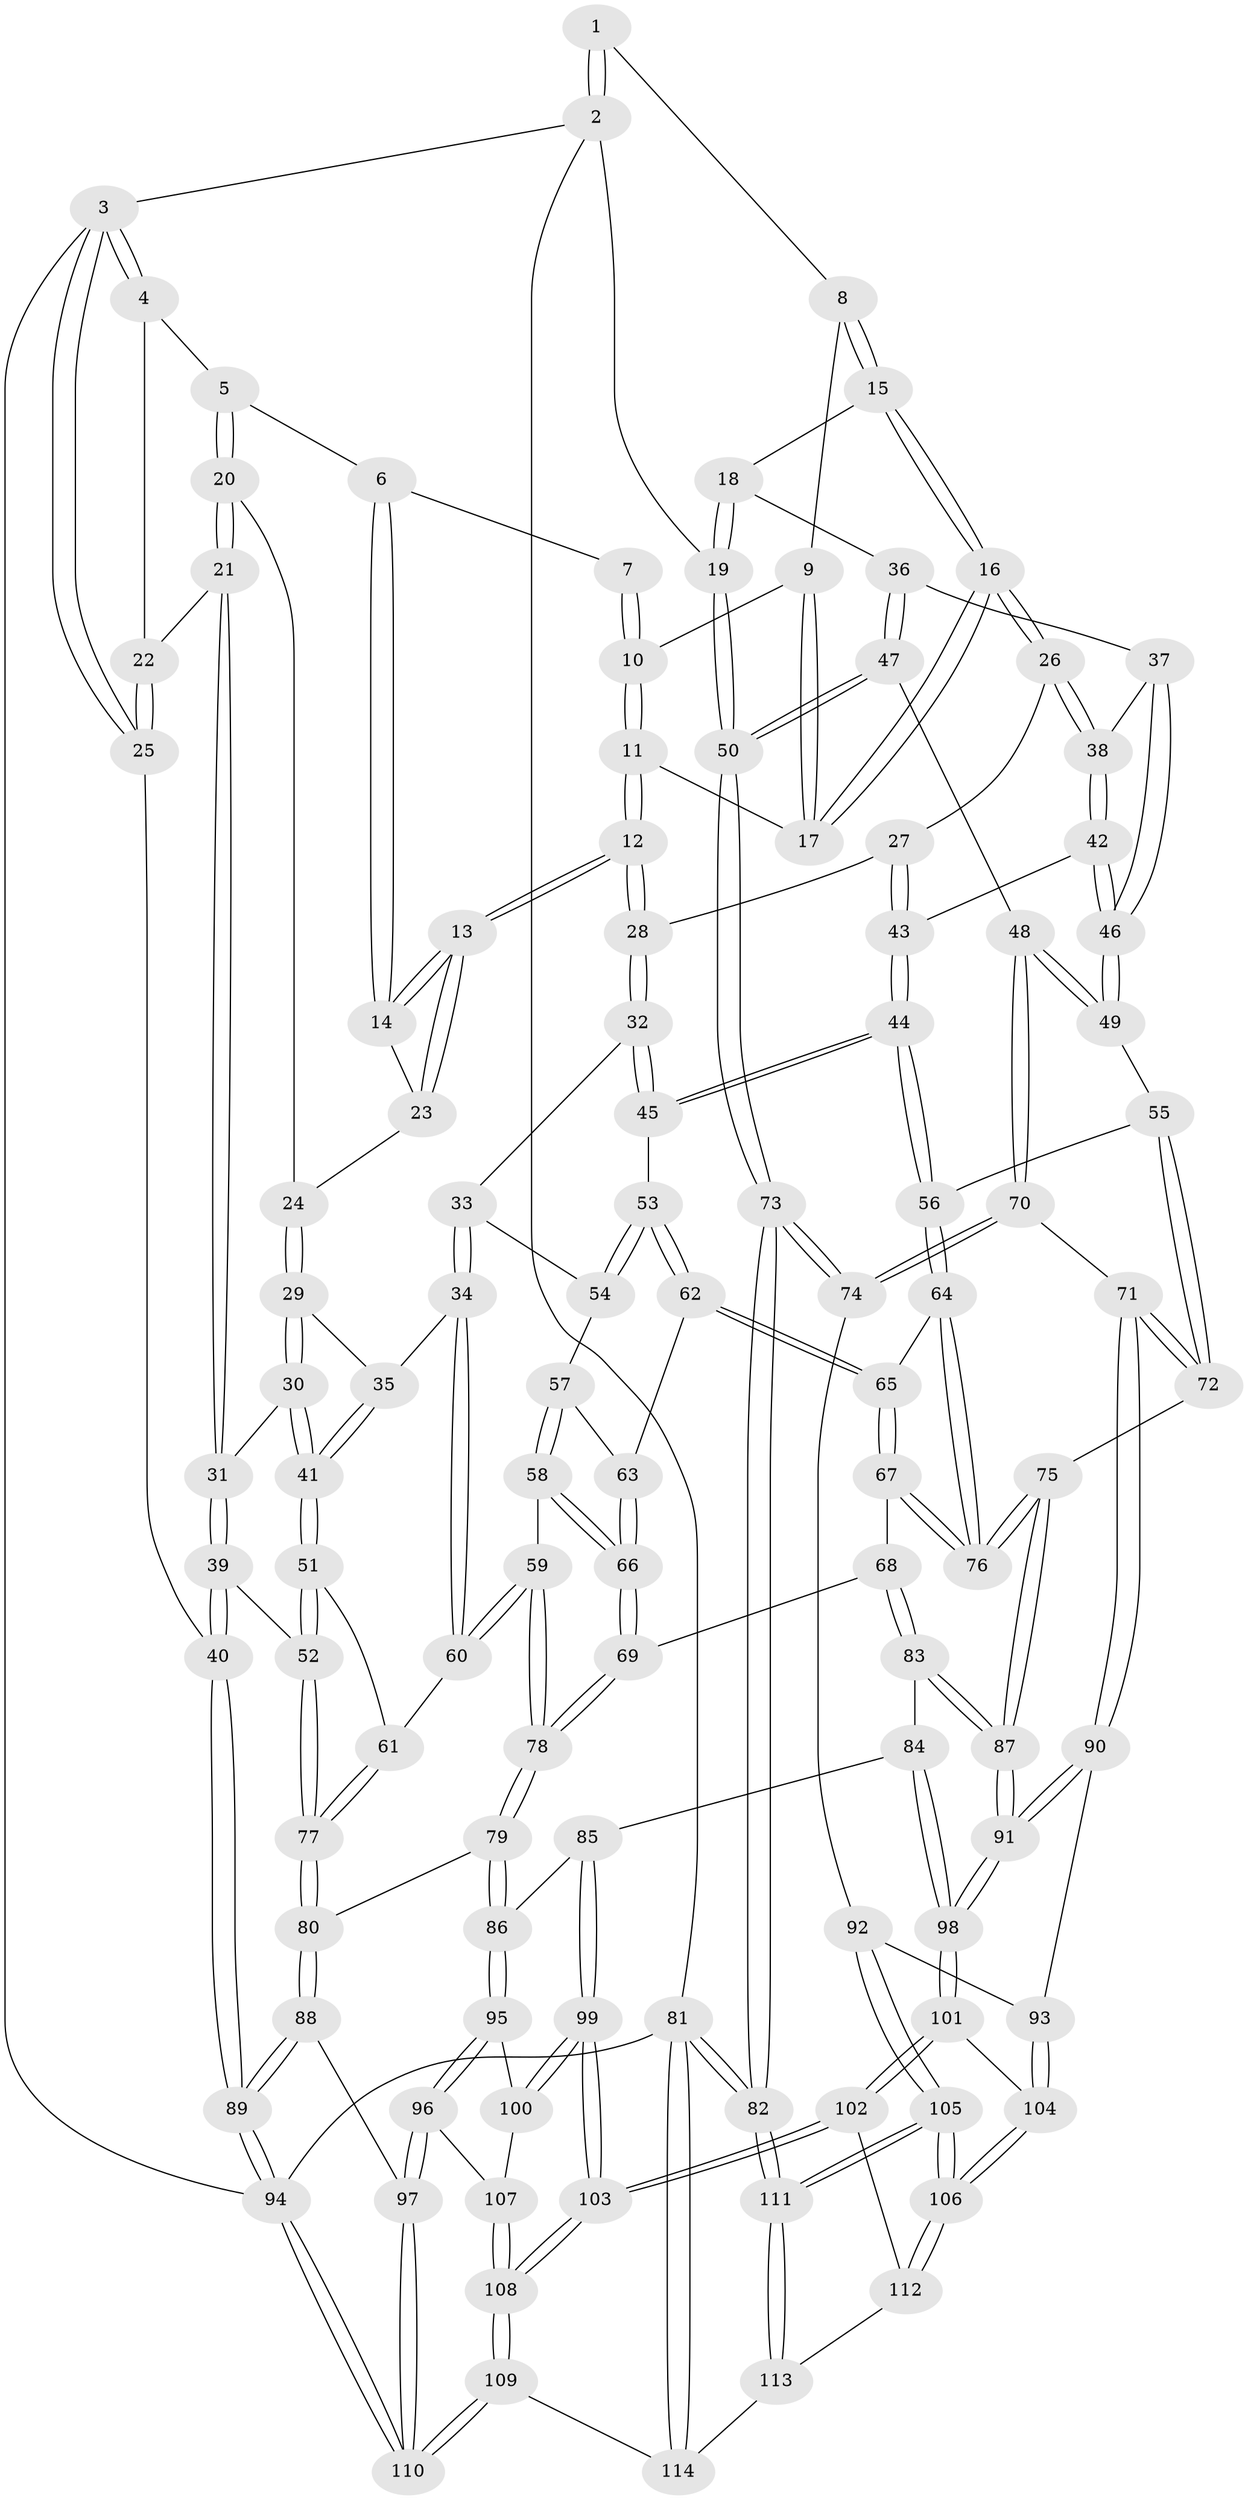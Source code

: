 // Generated by graph-tools (version 1.1) at 2025/11/02/27/25 16:11:55]
// undirected, 114 vertices, 282 edges
graph export_dot {
graph [start="1"]
  node [color=gray90,style=filled];
  1 [pos="+0.7813424493861557+0"];
  2 [pos="+1+0"];
  3 [pos="+0+0"];
  4 [pos="+0.16763563550103752+0"];
  5 [pos="+0.18717000051807164+0"];
  6 [pos="+0.5333007229419788+0"];
  7 [pos="+0.5626261244031971+0"];
  8 [pos="+0.7955083111760661+0"];
  9 [pos="+0.7902627678819277+0"];
  10 [pos="+0.6655620061128752+0.07931667883433556"];
  11 [pos="+0.665889145896308+0.09029363916587184"];
  12 [pos="+0.5157949022476007+0.1229158340322716"];
  13 [pos="+0.5152091962659514+0.12098064721902241"];
  14 [pos="+0.5108664554483274+0.04099610876102533"];
  15 [pos="+0.8326895824424447+0.06807448062180547"];
  16 [pos="+0.7186507310744231+0.15579347543091063"];
  17 [pos="+0.6982657263340238+0.1217438463464397"];
  18 [pos="+0.9003112648712047+0.11767228277045223"];
  19 [pos="+1+0"];
  20 [pos="+0.20185587161714152+0"];
  21 [pos="+0.08553232297312967+0.1251646441742737"];
  22 [pos="+0+0.1171839353479658"];
  23 [pos="+0.29910478369416665+0.06894946454317126"];
  24 [pos="+0.2765428669065997+0.0663271453232463"];
  25 [pos="+0+0.12862128932979638"];
  26 [pos="+0.7178405457895013+0.18443734602978604"];
  27 [pos="+0.5643914366196715+0.1825346548277996"];
  28 [pos="+0.5117265227159274+0.16649591772366656"];
  29 [pos="+0.28649387162111595+0.1380707810031637"];
  30 [pos="+0.15358809807156973+0.23795357083167587"];
  31 [pos="+0.0967846475518901+0.22489918735509432"];
  32 [pos="+0.5039162555448429+0.1783308414540753"];
  33 [pos="+0.45884299973209897+0.22845315178695355"];
  34 [pos="+0.39371732757055916+0.24363661908647996"];
  35 [pos="+0.3179230985599471+0.17907474291959163"];
  36 [pos="+0.8815894375131371+0.2026420999761932"];
  37 [pos="+0.8790741822323646+0.20358083294684523"];
  38 [pos="+0.7201091415636008+0.18974840176981925"];
  39 [pos="+0+0.3826643924525634"];
  40 [pos="+0+0.39226069359067395"];
  41 [pos="+0.21120495476288054+0.31377467352661303"];
  42 [pos="+0.7162005439779439+0.21945230124185855"];
  43 [pos="+0.6585101627079236+0.2884989309219781"];
  44 [pos="+0.6438118294193784+0.3246437369365314"];
  45 [pos="+0.6406106760520969+0.3243347199345019"];
  46 [pos="+0.7956986982976595+0.31481658034774146"];
  47 [pos="+0.9445563995501998+0.26720938558145274"];
  48 [pos="+0.9042933029393313+0.37413622176018824"];
  49 [pos="+0.7993162541823724+0.35374893853006545"];
  50 [pos="+1+0.22872712801651518"];
  51 [pos="+0.22907777062951068+0.3589424345799577"];
  52 [pos="+0+0.3998841333033718"];
  53 [pos="+0.564108794819181+0.3333106370760583"];
  54 [pos="+0.4973917140253657+0.2902251034092195"];
  55 [pos="+0.789749587052395+0.3616850460537406"];
  56 [pos="+0.6844616623563191+0.3958510268886003"];
  57 [pos="+0.4865296262044436+0.34472943291614394"];
  58 [pos="+0.4193283587418124+0.430365183736175"];
  59 [pos="+0.3533983830706611+0.4082734753343964"];
  60 [pos="+0.3290869258160318+0.3833807046767134"];
  61 [pos="+0.26555011508555654+0.38869857480980935"];
  62 [pos="+0.5449812906621891+0.39019652786858194"];
  63 [pos="+0.5196773784832802+0.4016037956893235"];
  64 [pos="+0.6832872757240948+0.3997002238433251"];
  65 [pos="+0.5718331470100209+0.41448054010948343"];
  66 [pos="+0.466035140936497+0.4618140299466005"];
  67 [pos="+0.5615302744172214+0.4733256831755243"];
  68 [pos="+0.49084586374173117+0.5001593625201007"];
  69 [pos="+0.4835419443648112+0.4926197302239016"];
  70 [pos="+0.9610451460410666+0.47087279626890854"];
  71 [pos="+0.8265412240587862+0.5371193107398683"];
  72 [pos="+0.819521758724321+0.5335165622083105"];
  73 [pos="+1+0.5494275182353261"];
  74 [pos="+1+0.5469275535364807"];
  75 [pos="+0.6872200924917833+0.5119763102222815"];
  76 [pos="+0.6801577410461895+0.4930404214770167"];
  77 [pos="+0.17406818899007928+0.5441294112393102"];
  78 [pos="+0.34146504011475165+0.5693044746089014"];
  79 [pos="+0.337448283365976+0.580114689091449"];
  80 [pos="+0.17720394389487945+0.5566212052126145"];
  81 [pos="+1+1"];
  82 [pos="+1+1"];
  83 [pos="+0.4978658503471195+0.5311517262965406"];
  84 [pos="+0.43394408620066294+0.6286968908868142"];
  85 [pos="+0.41079770223086326+0.6334115073518474"];
  86 [pos="+0.35426945761078965+0.6083985634110054"];
  87 [pos="+0.6287555685621693+0.6249767817374726"];
  88 [pos="+0.14211967144004226+0.666463646841067"];
  89 [pos="+0+0.9208366123266551"];
  90 [pos="+0.8314533105778783+0.6298837649916708"];
  91 [pos="+0.6288012594921621+0.6262296216242133"];
  92 [pos="+0.8999948362938754+0.6567046243124208"];
  93 [pos="+0.8360956053000532+0.6431508157455502"];
  94 [pos="+0+1"];
  95 [pos="+0.31085523696472955+0.6728730421192715"];
  96 [pos="+0.22922691599231462+0.7099540714657067"];
  97 [pos="+0.20197627494073603+0.7041390239938197"];
  98 [pos="+0.6086494168332811+0.7416511436931675"];
  99 [pos="+0.39466701929143577+0.7723850615131511"];
  100 [pos="+0.35091249940864866+0.732932700865526"];
  101 [pos="+0.6110772603745787+0.7556134553794233"];
  102 [pos="+0.5848451920285719+0.8164652991774192"];
  103 [pos="+0.4403207549629055+0.9383750839047392"];
  104 [pos="+0.7898300067382622+0.7428392107445607"];
  105 [pos="+1+0.9839462656418305"];
  106 [pos="+1+0.9808644925509118"];
  107 [pos="+0.25134730617264656+0.7323424637699416"];
  108 [pos="+0.42103893890732325+0.9690831687350824"];
  109 [pos="+0.3691916507799333+1"];
  110 [pos="+0.2306940857856548+1"];
  111 [pos="+1+1"];
  112 [pos="+0.6974624339720964+0.8910856346837449"];
  113 [pos="+0.6967525973688448+0.9746532564123345"];
  114 [pos="+0.6043906899896444+1"];
  1 -- 2;
  1 -- 2;
  1 -- 8;
  2 -- 3;
  2 -- 19;
  2 -- 81;
  3 -- 4;
  3 -- 4;
  3 -- 25;
  3 -- 25;
  3 -- 94;
  4 -- 5;
  4 -- 22;
  5 -- 6;
  5 -- 20;
  5 -- 20;
  6 -- 7;
  6 -- 14;
  6 -- 14;
  7 -- 10;
  7 -- 10;
  8 -- 9;
  8 -- 15;
  8 -- 15;
  9 -- 10;
  9 -- 17;
  9 -- 17;
  10 -- 11;
  10 -- 11;
  11 -- 12;
  11 -- 12;
  11 -- 17;
  12 -- 13;
  12 -- 13;
  12 -- 28;
  12 -- 28;
  13 -- 14;
  13 -- 14;
  13 -- 23;
  13 -- 23;
  14 -- 23;
  15 -- 16;
  15 -- 16;
  15 -- 18;
  16 -- 17;
  16 -- 17;
  16 -- 26;
  16 -- 26;
  18 -- 19;
  18 -- 19;
  18 -- 36;
  19 -- 50;
  19 -- 50;
  20 -- 21;
  20 -- 21;
  20 -- 24;
  21 -- 22;
  21 -- 31;
  21 -- 31;
  22 -- 25;
  22 -- 25;
  23 -- 24;
  24 -- 29;
  24 -- 29;
  25 -- 40;
  26 -- 27;
  26 -- 38;
  26 -- 38;
  27 -- 28;
  27 -- 43;
  27 -- 43;
  28 -- 32;
  28 -- 32;
  29 -- 30;
  29 -- 30;
  29 -- 35;
  30 -- 31;
  30 -- 41;
  30 -- 41;
  31 -- 39;
  31 -- 39;
  32 -- 33;
  32 -- 45;
  32 -- 45;
  33 -- 34;
  33 -- 34;
  33 -- 54;
  34 -- 35;
  34 -- 60;
  34 -- 60;
  35 -- 41;
  35 -- 41;
  36 -- 37;
  36 -- 47;
  36 -- 47;
  37 -- 38;
  37 -- 46;
  37 -- 46;
  38 -- 42;
  38 -- 42;
  39 -- 40;
  39 -- 40;
  39 -- 52;
  40 -- 89;
  40 -- 89;
  41 -- 51;
  41 -- 51;
  42 -- 43;
  42 -- 46;
  42 -- 46;
  43 -- 44;
  43 -- 44;
  44 -- 45;
  44 -- 45;
  44 -- 56;
  44 -- 56;
  45 -- 53;
  46 -- 49;
  46 -- 49;
  47 -- 48;
  47 -- 50;
  47 -- 50;
  48 -- 49;
  48 -- 49;
  48 -- 70;
  48 -- 70;
  49 -- 55;
  50 -- 73;
  50 -- 73;
  51 -- 52;
  51 -- 52;
  51 -- 61;
  52 -- 77;
  52 -- 77;
  53 -- 54;
  53 -- 54;
  53 -- 62;
  53 -- 62;
  54 -- 57;
  55 -- 56;
  55 -- 72;
  55 -- 72;
  56 -- 64;
  56 -- 64;
  57 -- 58;
  57 -- 58;
  57 -- 63;
  58 -- 59;
  58 -- 66;
  58 -- 66;
  59 -- 60;
  59 -- 60;
  59 -- 78;
  59 -- 78;
  60 -- 61;
  61 -- 77;
  61 -- 77;
  62 -- 63;
  62 -- 65;
  62 -- 65;
  63 -- 66;
  63 -- 66;
  64 -- 65;
  64 -- 76;
  64 -- 76;
  65 -- 67;
  65 -- 67;
  66 -- 69;
  66 -- 69;
  67 -- 68;
  67 -- 76;
  67 -- 76;
  68 -- 69;
  68 -- 83;
  68 -- 83;
  69 -- 78;
  69 -- 78;
  70 -- 71;
  70 -- 74;
  70 -- 74;
  71 -- 72;
  71 -- 72;
  71 -- 90;
  71 -- 90;
  72 -- 75;
  73 -- 74;
  73 -- 74;
  73 -- 82;
  73 -- 82;
  74 -- 92;
  75 -- 76;
  75 -- 76;
  75 -- 87;
  75 -- 87;
  77 -- 80;
  77 -- 80;
  78 -- 79;
  78 -- 79;
  79 -- 80;
  79 -- 86;
  79 -- 86;
  80 -- 88;
  80 -- 88;
  81 -- 82;
  81 -- 82;
  81 -- 114;
  81 -- 114;
  81 -- 94;
  82 -- 111;
  82 -- 111;
  83 -- 84;
  83 -- 87;
  83 -- 87;
  84 -- 85;
  84 -- 98;
  84 -- 98;
  85 -- 86;
  85 -- 99;
  85 -- 99;
  86 -- 95;
  86 -- 95;
  87 -- 91;
  87 -- 91;
  88 -- 89;
  88 -- 89;
  88 -- 97;
  89 -- 94;
  89 -- 94;
  90 -- 91;
  90 -- 91;
  90 -- 93;
  91 -- 98;
  91 -- 98;
  92 -- 93;
  92 -- 105;
  92 -- 105;
  93 -- 104;
  93 -- 104;
  94 -- 110;
  94 -- 110;
  95 -- 96;
  95 -- 96;
  95 -- 100;
  96 -- 97;
  96 -- 97;
  96 -- 107;
  97 -- 110;
  97 -- 110;
  98 -- 101;
  98 -- 101;
  99 -- 100;
  99 -- 100;
  99 -- 103;
  99 -- 103;
  100 -- 107;
  101 -- 102;
  101 -- 102;
  101 -- 104;
  102 -- 103;
  102 -- 103;
  102 -- 112;
  103 -- 108;
  103 -- 108;
  104 -- 106;
  104 -- 106;
  105 -- 106;
  105 -- 106;
  105 -- 111;
  105 -- 111;
  106 -- 112;
  106 -- 112;
  107 -- 108;
  107 -- 108;
  108 -- 109;
  108 -- 109;
  109 -- 110;
  109 -- 110;
  109 -- 114;
  111 -- 113;
  111 -- 113;
  112 -- 113;
  113 -- 114;
}
